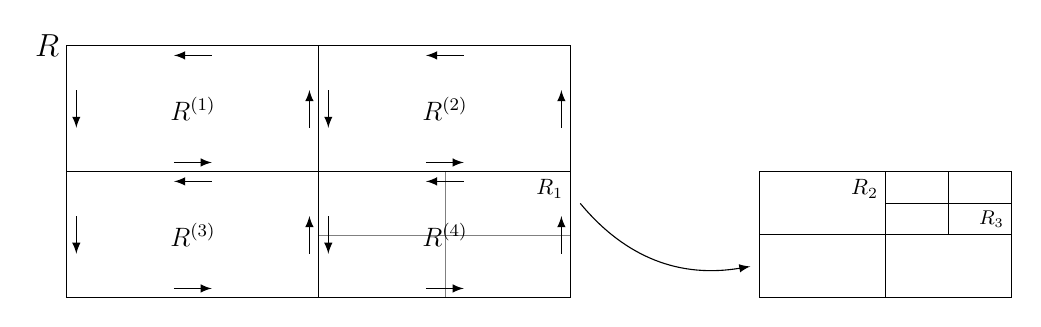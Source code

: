 \begin{tikzpicture} [>=latex, scale=0.8, transform shape]
	\draw [help lines] (6,0) -- (6,2) (4,1) -- (8,1);
	\draw (0,0) rectangle (8,4);
	\draw (4,0) -- (4,4) (0,2) -- (8,2);
	\draw [->] (0.15,3.30) -- (0.15,2.70);
	\draw [->] (0.15,1.30) -- (0.15,0.70);
	\draw [->] (1.70,0.15) -- (2.30,0.15);
	\draw [->] (5.70,0.15) -- (6.30,0.15);
	\draw [<-] (7.85,3.30) -- (7.85,2.70);
	\draw [<-] (7.85,1.30) -- (7.85,0.70);
	\draw [<-] (1.70,3.85) -- (2.30,3.85);
	\draw [<-] (5.70,3.85) -- (6.30,3.85);
	\draw [->] (1.70,2.15) -- (2.30,2.15);
	\draw [->] (5.70,2.15) -- (6.30,2.15);
	\draw [<-] (1.70,1.85) -- (2.30,1.85);
	\draw [<-] (5.70,1.85) -- (6.30,1.85);
	\draw [->] (4.15,3.30) -- (4.15,2.70);
	\draw [->] (4.15,1.30) -- (4.15,0.70);
	\draw [<-] (3.85,3.30) -- (3.85,2.70);
	\draw [<-] (3.85,1.30) -- (3.85,0.70);
	\node [font=\large] at (2,3) {\(R^{(1)}\)};
	\node [font=\large] at (6,3) {\(R^{(2)}\)};
	\node [font=\large] at (2,1) {\(R^{(3)}\)};
	\node [font=\large] at (6,1) {\(R^{(4)}\)};
	\node [left, font=\Large] at (0,4) {\(R\)};
	\node [below left] at (8,2) {\(R_1\)};
	\draw [->] (8.15,1.5) to [bend right=30] (10.85,0.5);
	\draw (11,0) rectangle (15,2);
	\draw (13,0) -- (13,2) (11,1) -- (15,1);
	\draw (14,1) -- (14,2) (13,1.5) -- (15,1.5);
	\node [below left] at (13,2) {\(R_2\)};
	\node [above left, font=\small] at (15,1) {\(R_3\)};
\end{tikzpicture}